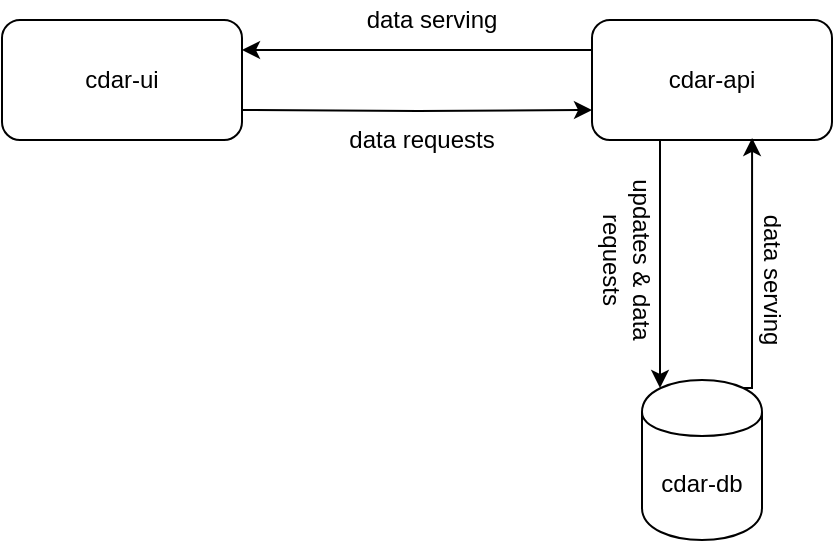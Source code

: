 <mxfile version="13.5.1" type="device"><diagram id="hXzKsDl8fi_MQ2A_0KW2" name="Page-1"><mxGraphModel dx="1346" dy="720" grid="1" gridSize="10" guides="1" tooltips="1" connect="1" arrows="1" fold="1" page="1" pageScale="1" pageWidth="850" pageHeight="1100" math="0" shadow="0"><root><mxCell id="0"/><mxCell id="1" parent="0"/><mxCell id="3qb7z5UxNjnh1ePq5eO--4" style="edgeStyle=orthogonalEdgeStyle;rounded=0;orthogonalLoop=1;jettySize=auto;html=1;exitX=1;exitY=0.75;exitDx=0;exitDy=0;entryX=0;entryY=0.75;entryDx=0;entryDy=0;" edge="1" parent="1" target="3qb7z5UxNjnh1ePq5eO--2"><mxGeometry relative="1" as="geometry"><mxPoint x="310" y="285" as="sourcePoint"/></mxGeometry></mxCell><mxCell id="3qb7z5UxNjnh1ePq5eO--1" value="cdar-ui" style="rounded=1;whiteSpace=wrap;html=1;" vertex="1" parent="1"><mxGeometry x="190" y="240" width="120" height="60" as="geometry"/></mxCell><mxCell id="3qb7z5UxNjnh1ePq5eO--5" style="edgeStyle=orthogonalEdgeStyle;rounded=0;orthogonalLoop=1;jettySize=auto;html=1;exitX=0;exitY=0.25;exitDx=0;exitDy=0;entryX=1;entryY=0.25;entryDx=0;entryDy=0;" edge="1" parent="1" source="3qb7z5UxNjnh1ePq5eO--2"><mxGeometry relative="1" as="geometry"><mxPoint x="310" y="255" as="targetPoint"/></mxGeometry></mxCell><mxCell id="3qb7z5UxNjnh1ePq5eO--6" style="edgeStyle=orthogonalEdgeStyle;rounded=0;orthogonalLoop=1;jettySize=auto;html=1;exitX=0.25;exitY=1;exitDx=0;exitDy=0;entryX=0.15;entryY=0.05;entryDx=0;entryDy=0;entryPerimeter=0;" edge="1" parent="1" source="3qb7z5UxNjnh1ePq5eO--2" target="3qb7z5UxNjnh1ePq5eO--3"><mxGeometry relative="1" as="geometry"><Array as="points"><mxPoint x="519" y="300"/></Array></mxGeometry></mxCell><mxCell id="3qb7z5UxNjnh1ePq5eO--2" value="cdar-api" style="rounded=1;whiteSpace=wrap;html=1;" vertex="1" parent="1"><mxGeometry x="485" y="240" width="120" height="60" as="geometry"/></mxCell><mxCell id="3qb7z5UxNjnh1ePq5eO--7" style="edgeStyle=orthogonalEdgeStyle;rounded=0;orthogonalLoop=1;jettySize=auto;html=1;exitX=0.85;exitY=0.05;exitDx=0;exitDy=0;exitPerimeter=0;entryX=0.667;entryY=0.983;entryDx=0;entryDy=0;entryPerimeter=0;" edge="1" parent="1" source="3qb7z5UxNjnh1ePq5eO--3" target="3qb7z5UxNjnh1ePq5eO--2"><mxGeometry relative="1" as="geometry"><Array as="points"><mxPoint x="565" y="424"/></Array></mxGeometry></mxCell><mxCell id="3qb7z5UxNjnh1ePq5eO--3" value="cdar-db" style="shape=cylinder;whiteSpace=wrap;html=1;boundedLbl=1;backgroundOutline=1;" vertex="1" parent="1"><mxGeometry x="510" y="420" width="60" height="80" as="geometry"/></mxCell><mxCell id="3qb7z5UxNjnh1ePq5eO--8" value="data requests" style="text;html=1;strokeColor=none;fillColor=none;align=center;verticalAlign=middle;whiteSpace=wrap;rounded=0;" vertex="1" parent="1"><mxGeometry x="360" y="290" width="80" height="20" as="geometry"/></mxCell><mxCell id="3qb7z5UxNjnh1ePq5eO--9" value="data serving" style="text;html=1;strokeColor=none;fillColor=none;align=center;verticalAlign=middle;whiteSpace=wrap;rounded=0;" vertex="1" parent="1"><mxGeometry x="370" y="230" width="70" height="20" as="geometry"/></mxCell><mxCell id="3qb7z5UxNjnh1ePq5eO--10" value="updates &amp;amp; data requests" style="text;html=1;strokeColor=none;fillColor=none;align=center;verticalAlign=middle;whiteSpace=wrap;rounded=0;rotation=90;" vertex="1" parent="1"><mxGeometry x="450" y="350" width="105" height="20" as="geometry"/></mxCell><mxCell id="3qb7z5UxNjnh1ePq5eO--11" value="data serving" style="text;html=1;strokeColor=none;fillColor=none;align=center;verticalAlign=middle;whiteSpace=wrap;rounded=0;rotation=90;" vertex="1" parent="1"><mxGeometry x="540" y="360" width="70" height="20" as="geometry"/></mxCell></root></mxGraphModel></diagram></mxfile>